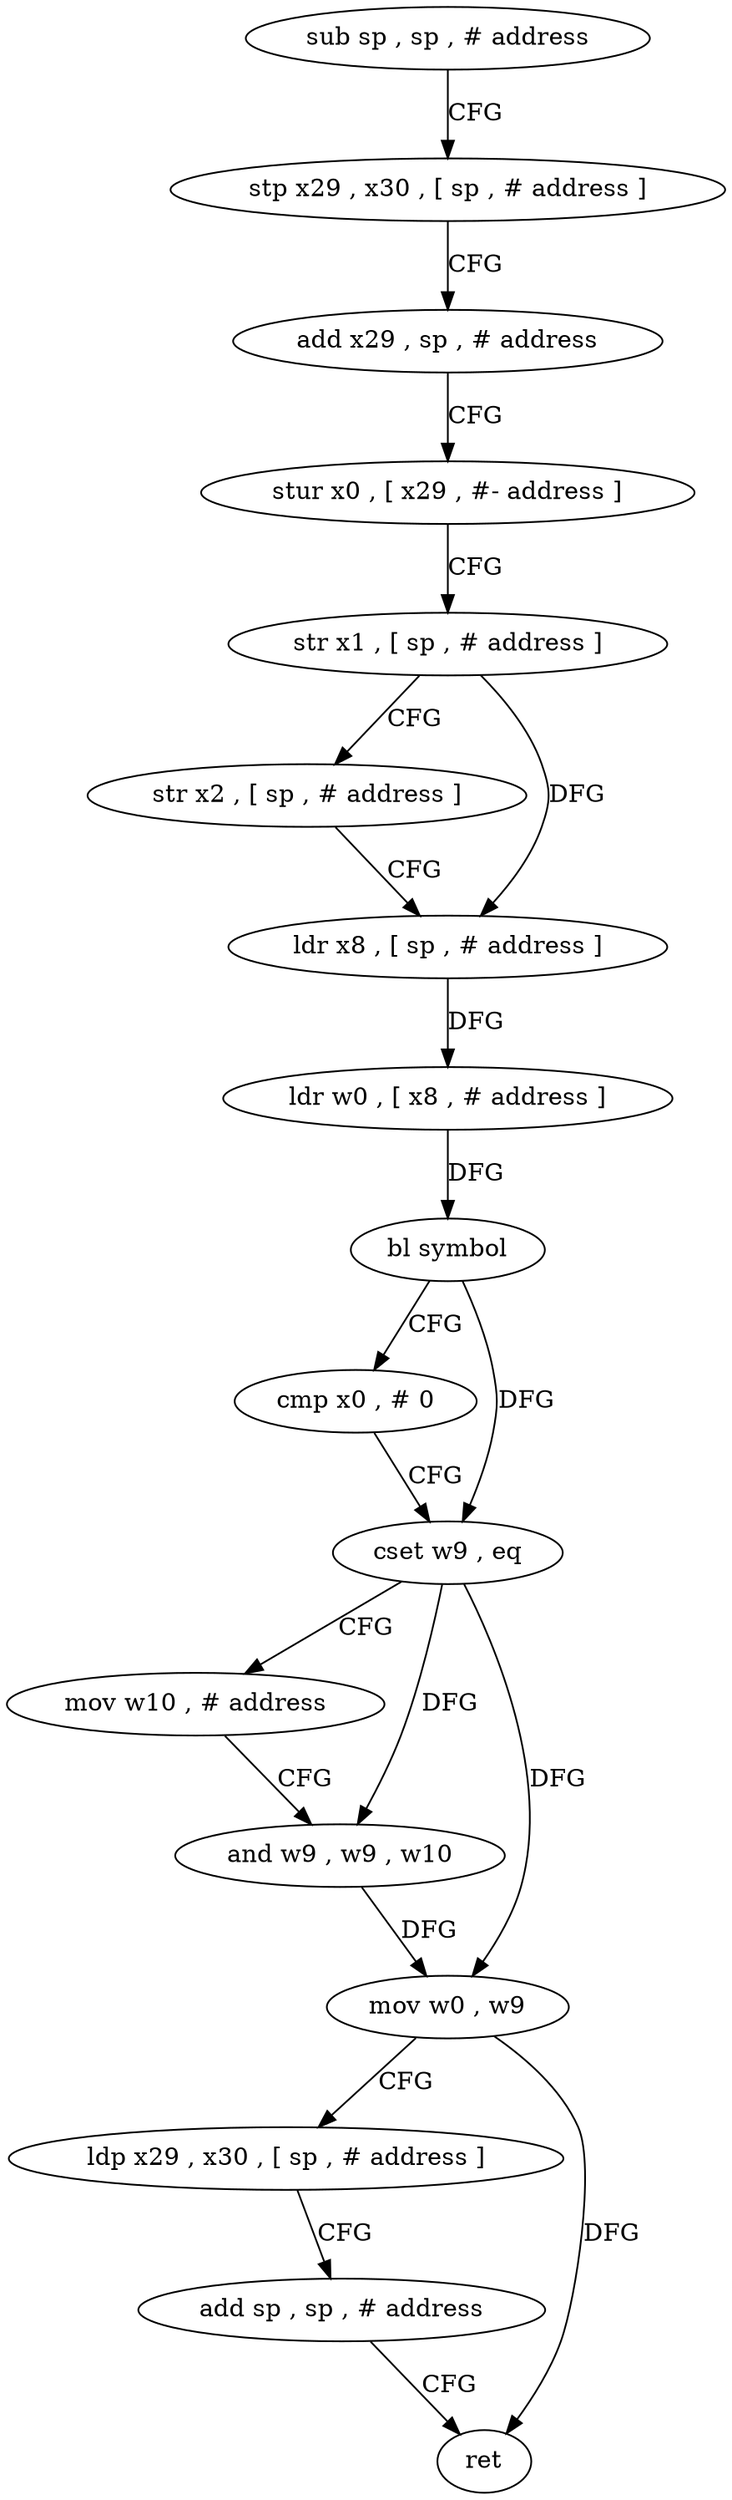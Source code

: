 digraph "func" {
"4220580" [label = "sub sp , sp , # address" ]
"4220584" [label = "stp x29 , x30 , [ sp , # address ]" ]
"4220588" [label = "add x29 , sp , # address" ]
"4220592" [label = "stur x0 , [ x29 , #- address ]" ]
"4220596" [label = "str x1 , [ sp , # address ]" ]
"4220600" [label = "str x2 , [ sp , # address ]" ]
"4220604" [label = "ldr x8 , [ sp , # address ]" ]
"4220608" [label = "ldr w0 , [ x8 , # address ]" ]
"4220612" [label = "bl symbol" ]
"4220616" [label = "cmp x0 , # 0" ]
"4220620" [label = "cset w9 , eq" ]
"4220624" [label = "mov w10 , # address" ]
"4220628" [label = "and w9 , w9 , w10" ]
"4220632" [label = "mov w0 , w9" ]
"4220636" [label = "ldp x29 , x30 , [ sp , # address ]" ]
"4220640" [label = "add sp , sp , # address" ]
"4220644" [label = "ret" ]
"4220580" -> "4220584" [ label = "CFG" ]
"4220584" -> "4220588" [ label = "CFG" ]
"4220588" -> "4220592" [ label = "CFG" ]
"4220592" -> "4220596" [ label = "CFG" ]
"4220596" -> "4220600" [ label = "CFG" ]
"4220596" -> "4220604" [ label = "DFG" ]
"4220600" -> "4220604" [ label = "CFG" ]
"4220604" -> "4220608" [ label = "DFG" ]
"4220608" -> "4220612" [ label = "DFG" ]
"4220612" -> "4220616" [ label = "CFG" ]
"4220612" -> "4220620" [ label = "DFG" ]
"4220616" -> "4220620" [ label = "CFG" ]
"4220620" -> "4220624" [ label = "CFG" ]
"4220620" -> "4220628" [ label = "DFG" ]
"4220620" -> "4220632" [ label = "DFG" ]
"4220624" -> "4220628" [ label = "CFG" ]
"4220628" -> "4220632" [ label = "DFG" ]
"4220632" -> "4220636" [ label = "CFG" ]
"4220632" -> "4220644" [ label = "DFG" ]
"4220636" -> "4220640" [ label = "CFG" ]
"4220640" -> "4220644" [ label = "CFG" ]
}
